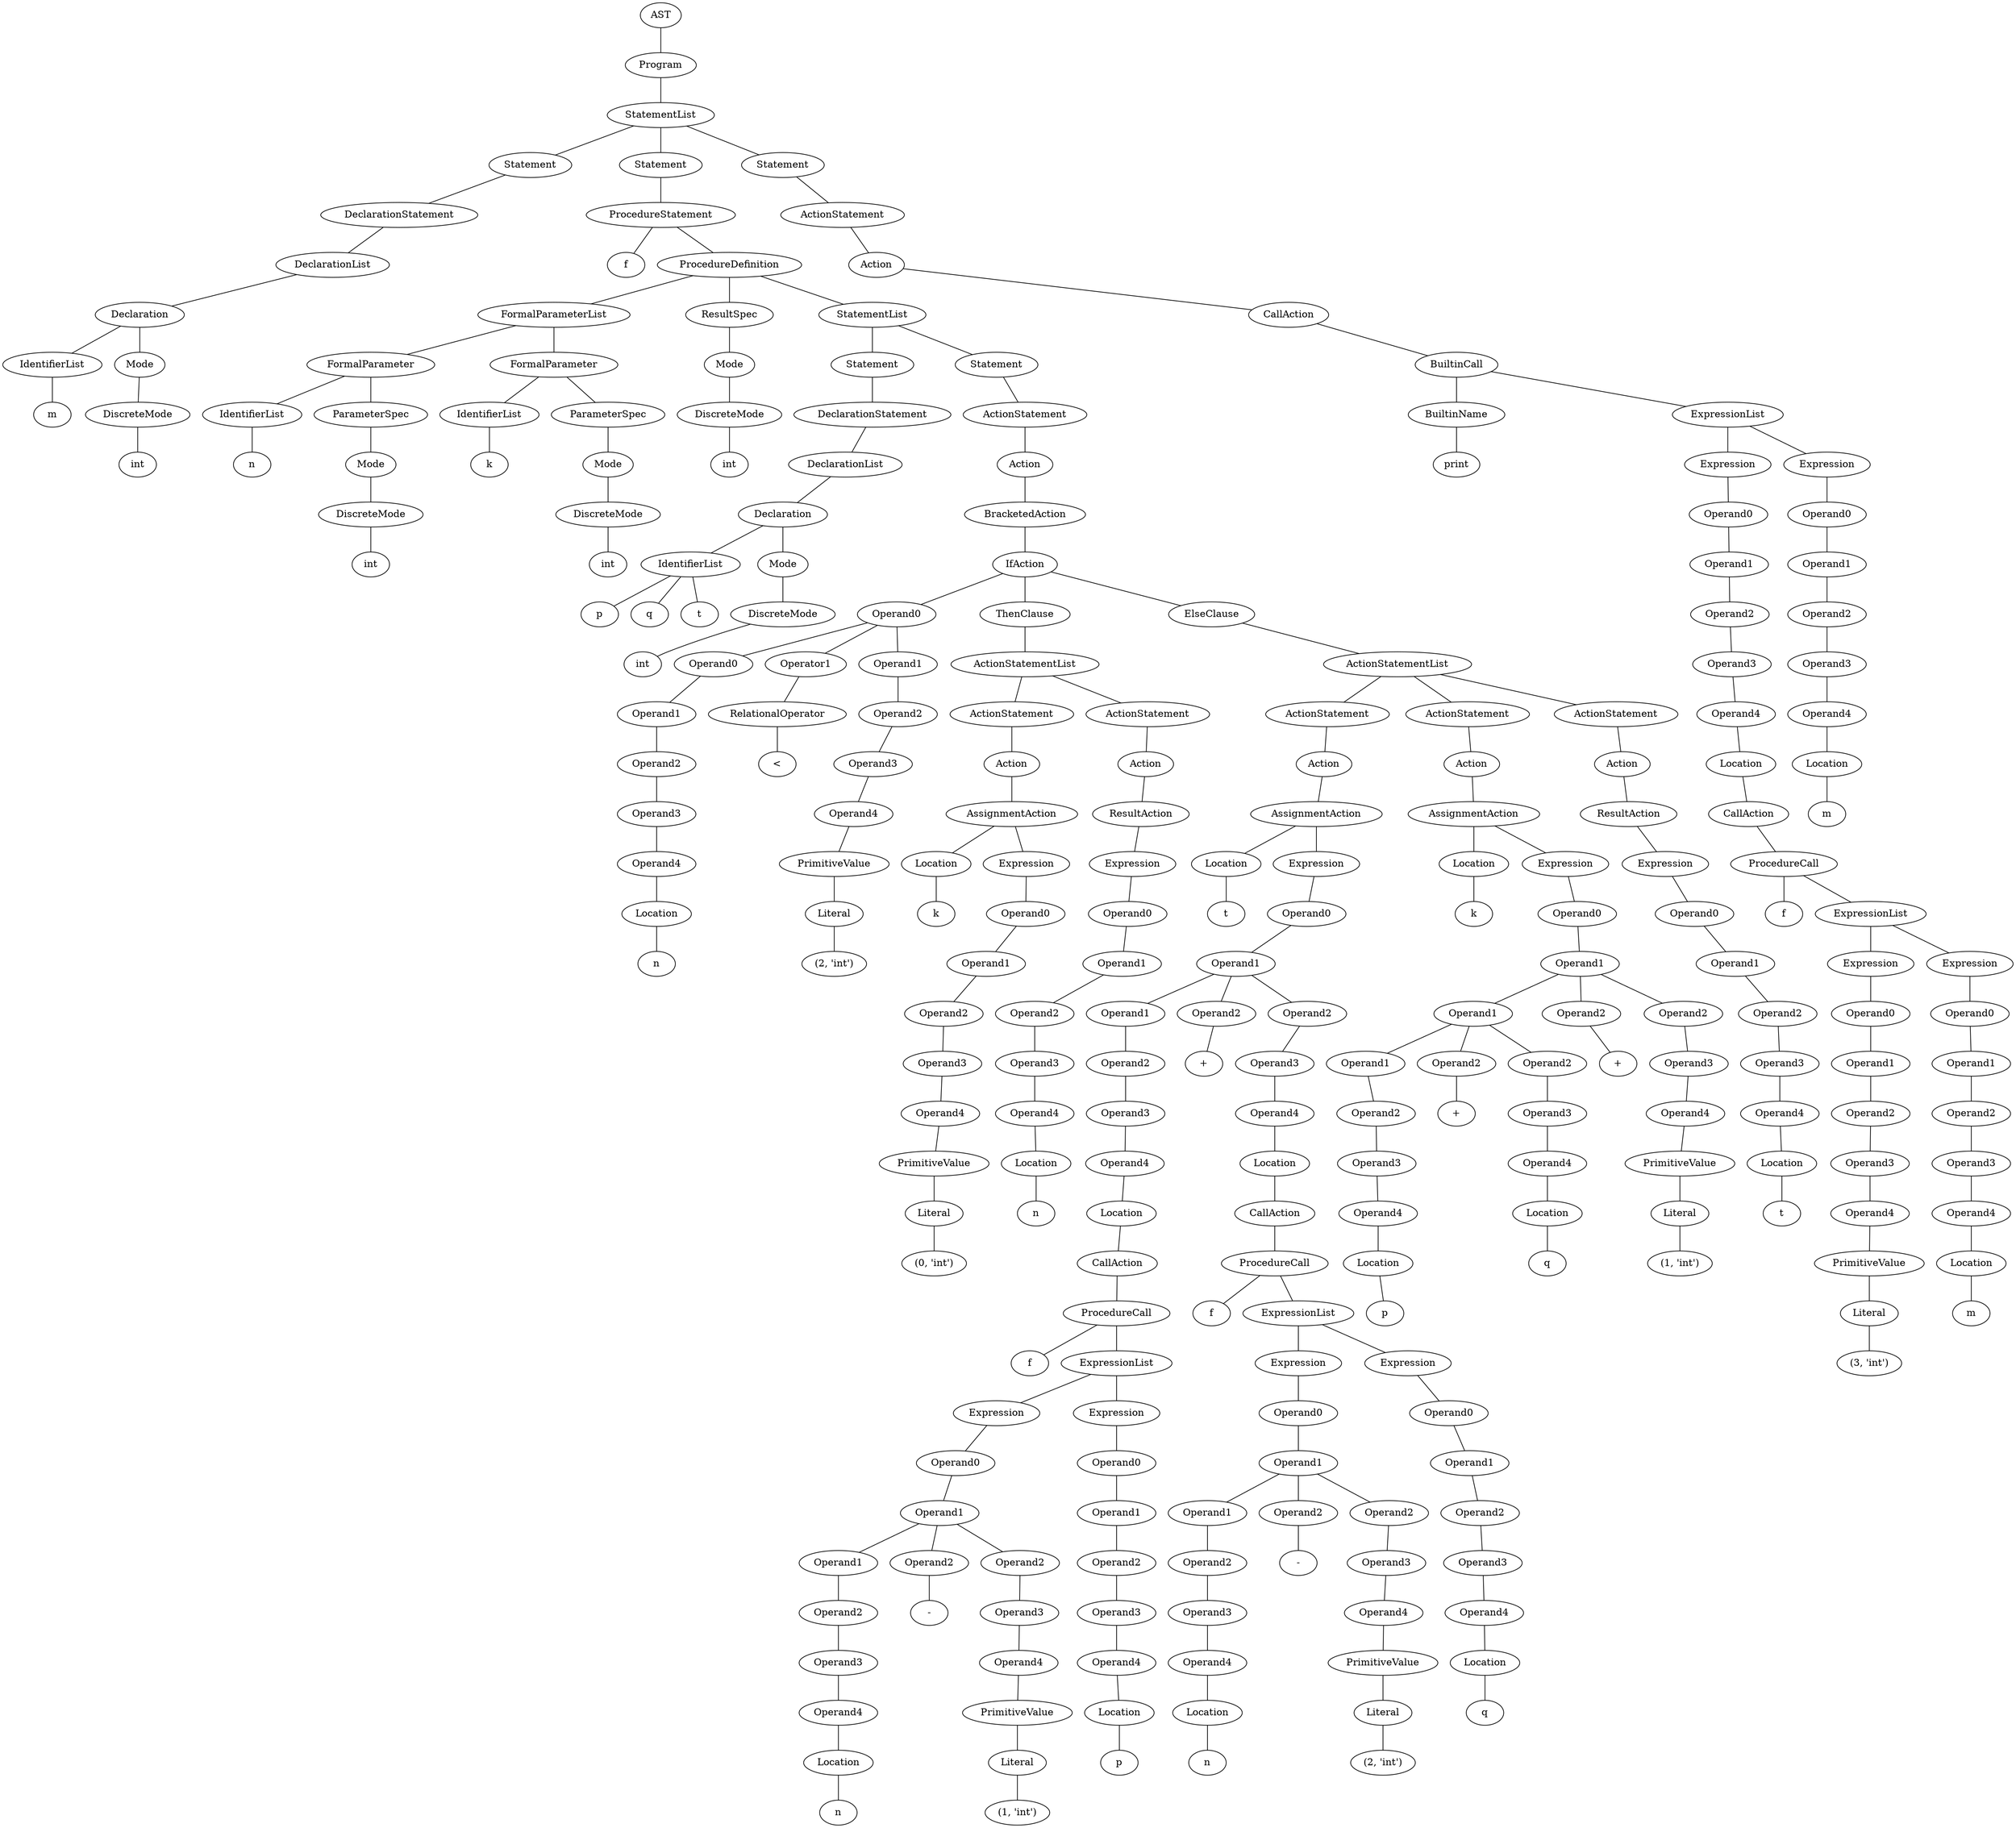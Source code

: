 graph G {
61844504 [label=AST];
61844896 [label=Program];
61844504 -- 61844896;
61844896 [label=Program];
61808368 [label=StatementList];
61844896 -- 61808368;
61808368 [label=StatementList];
64102296 [label=Statement];
61808368 -- 64102296;
64102296 [label=Statement];
61845008 [label=DeclarationStatement];
64102296 -- 61845008;
61845008 [label=DeclarationStatement];
61844784 [label=DeclarationList];
61845008 -- 61844784;
61844784 [label=DeclarationList];
61844728 [label=Declaration];
61844784 -- 61844728;
61844728 [label=Declaration];
58741704 [label=IdentifierList];
61844728 -- 58741704;
58741704 [label=IdentifierList];
11070347396306737299 [label=m];
58741704 -- 11070347396306737299;
51097840 [label=Mode];
61844728 -- 51097840;
51097840 [label=Mode];
56867640 [label=DiscreteMode];
51097840 -- 56867640;
56867640 [label=DiscreteMode];
11047943879066247917 [label=int];
56867640 -- 11047943879066247917;
61844448 [label=Statement];
61808368 -- 61844448;
61844448 [label=Statement];
61843160 [label=ProcedureStatement];
61844448 -- 61843160;
61843160 [label=ProcedureStatement];
9447092728562657263 [label=f];
61843160 -- 9447092728562657263;
61843440 [label=ProcedureDefinition];
61843160 -- 61843440;
61843440 [label=ProcedureDefinition];
61880416 [label=FormalParameterList];
61843440 -- 61880416;
61880416 [label=FormalParameterList];
61844056 [label=FormalParameter];
61880416 -- 61844056;
61844056 [label=FormalParameter];
61844336 [label=IdentifierList];
61844056 -- 61844336;
61844336 [label=IdentifierList];
10374345645850872202 [label=n];
61844336 -- 10374345645850872202;
61844168 [label=ParameterSpec];
61844056 -- 61844168;
61844168 [label=ParameterSpec];
61844280 [label=Mode];
61844168 -- 61844280;
61844280 [label=Mode];
61844672 [label=DiscreteMode];
61844280 -- 61844672;
61844672 [label=DiscreteMode];
10024252940799924016 [label=int];
61844672 -- 10024252940799924016;
61843720 [label=FormalParameter];
61880416 -- 61843720;
61843720 [label=FormalParameter];
61870208 [label=IdentifierList];
61843720 -- 61870208;
61870208 [label=IdentifierList];
11548011206398418686 [label=k];
61870208 -- 11548011206398418686;
61843776 [label=ParameterSpec];
61843720 -- 61843776;
61843776 [label=ParameterSpec];
61863360 [label=Mode];
61843776 -- 61863360;
61863360 [label=Mode];
61862520 [label=DiscreteMode];
61863360 -- 61862520;
61862520 [label=DiscreteMode];
13090038978309976017 [label=int];
61862520 -- 13090038978309976017;
61843664 [label=ResultSpec];
61843440 -- 61843664;
61843664 [label=ResultSpec];
61843384 [label=Mode];
61843664 -- 61843384;
61843384 [label=Mode];
56742464 [label=DiscreteMode];
61843384 -- 56742464;
56742464 [label=DiscreteMode];
10724601355520056656 [label=int];
56742464 -- 10724601355520056656;
61828344 [label=StatementList];
61843440 -- 61828344;
61828344 [label=StatementList];
61843104 [label=Statement];
61828344 -- 61843104;
61843104 [label=Statement];
61843832 [label=DeclarationStatement];
61843104 -- 61843832;
61843832 [label=DeclarationStatement];
61844000 [label=DeclarationList];
61843832 -- 61844000;
61844000 [label=DeclarationList];
61843048 [label=Declaration];
61844000 -- 61843048;
61843048 [label=Declaration];
61842936 [label=IdentifierList];
61843048 -- 61842936;
61842936 [label=IdentifierList];
12535702306951441420 [label=p];
61842936 -- 12535702306951441420;
12149138869365097403 [label=q];
61842936 -- 12149138869365097403;
10449937856774961078 [label=t];
61842936 -- 10449937856774961078;
61842880 [label=Mode];
61843048 -- 61842880;
61842880 [label=Mode];
61843552 [label=DiscreteMode];
61842880 -- 61843552;
61843552 [label=DiscreteMode];
9842283851727935008 [label=int];
61843552 -- 9842283851727935008;
61843496 [label=Statement];
61828344 -- 61843496;
61843496 [label=Statement];
61828008 [label=ActionStatement];
61843496 -- 61828008;
61828008 [label=ActionStatement];
61834184 [label=Action];
61828008 -- 61834184;
61834184 [label=Action];
61842768 [label=BracketedAction];
61834184 -- 61842768;
61842768 [label=BracketedAction];
61827784 [label=IfAction];
61842768 -- 61827784;
61827784 [label=IfAction];
61841760 [label=Operand0];
61827784 -- 61841760;
61841760 [label=Operand0];
61842488 [label=Operand0];
61841760 -- 61842488;
61842488 [label=Operand0];
61842544 [label=Operand1];
61842488 -- 61842544;
61842544 [label=Operand1];
61842600 [label=Operand2];
61842544 -- 61842600;
61842600 [label=Operand2];
61843272 [label=Operand3];
61842600 -- 61843272;
61843272 [label=Operand3];
61842992 [label=Operand4];
61843272 -- 61842992;
61842992 [label=Operand4];
61842712 [label=Location];
61842992 -- 61842712;
61842712 [label=Location];
10755055268889774777 [label=n];
61842712 -- 10755055268889774777;
61842656 [label=Operator1];
61841760 -- 61842656;
61842656 [label=Operator1];
61842432 [label=RelationalOperator];
61842656 -- 61842432;
61842432 [label=RelationalOperator];
9282938862056283973 [label="<"];
61842432 -- 9282938862056283973;
61841816 [label=Operand1];
61841760 -- 61841816;
61841816 [label=Operand1];
61841872 [label=Operand2];
61841816 -- 61841872;
61841872 [label=Operand2];
61841928 [label=Operand3];
61841872 -- 61841928;
61841928 [label=Operand3];
61842096 [label=Operand4];
61841928 -- 61842096;
61842096 [label=Operand4];
61842208 [label=PrimitiveValue];
61842096 -- 61842208;
61842208 [label=PrimitiveValue];
61842264 [label=Literal];
61842208 -- 61842264;
61842264 [label=Literal];
10687922136102133431 [label="(2, 'int')"];
61842264 -- 10687922136102133431;
61828456 [label=ThenClause];
61827784 -- 61828456;
61828456 [label=ThenClause];
61827840 [label=ActionStatementList];
61828456 -- 61827840;
61827840 [label=ActionStatementList];
61828624 [label=ActionStatement];
61827840 -- 61828624;
61828624 [label=ActionStatement];
61833400 [label=Action];
61828624 -- 61833400;
61833400 [label=Action];
61828736 [label=AssignmentAction];
61833400 -- 61828736;
61828736 [label=AssignmentAction];
61842376 [label=Location];
61828736 -- 61842376;
61842376 [label=Location];
11138791625792645708 [label=k];
61842376 -- 11138791625792645708;
61828792 [label=Expression];
61828736 -- 61828792;
61828792 [label=Expression];
61828848 [label=Operand0];
61828792 -- 61828848;
61828848 [label=Operand0];
61828904 [label=Operand1];
61828848 -- 61828904;
61828904 [label=Operand1];
61828960 [label=Operand2];
61828904 -- 61828960;
61828960 [label=Operand2];
61829016 [label=Operand3];
61828960 -- 61829016;
61829016 [label=Operand3];
61842152 [label=Operand4];
61829016 -- 61842152;
61842152 [label=Operand4];
61835528 [label=PrimitiveValue];
61842152 -- 61835528;
61835528 [label=PrimitiveValue];
61833288 [label=Literal];
61835528 -- 61833288;
61833288 [label=Literal];
13646507480603497256 [label="(0, 'int')"];
61833288 -- 13646507480603497256;
61827896 [label=ActionStatement];
61827840 -- 61827896;
61827896 [label=ActionStatement];
61828512 [label=Action];
61827896 -- 61828512;
61828512 [label=Action];
61828064 [label=ResultAction];
61828512 -- 61828064;
61828064 [label=ResultAction];
61828120 [label=Expression];
61828064 -- 61828120;
61828120 [label=Expression];
61828176 [label=Operand0];
61828120 -- 61828176;
61828176 [label=Operand0];
61828232 [label=Operand1];
61828176 -- 61828232;
61828232 [label=Operand1];
61828288 [label=Operand2];
61828232 -- 61828288;
61828288 [label=Operand2];
61829072 [label=Operand3];
61828288 -- 61829072;
61829072 [label=Operand3];
61828400 [label=Operand4];
61829072 -- 61828400;
61828400 [label=Operand4];
61833344 [label=Location];
61828400 -- 61833344;
61833344 [label=Location];
9275037052213958286 [label=n];
61833344 -- 9275037052213958286;
61814264 [label=ElseClause];
61827784 -- 61814264;
61814264 [label=ElseClause];
61813816 [label=ActionStatementList];
61814264 -- 61813816;
61813816 [label=ActionStatementList];
61825992 [label=ActionStatement];
61813816 -- 61825992;
61825992 [label=ActionStatement];
61828568 [label=Action];
61825992 -- 61828568;
61828568 [label=Action];
61815944 [label=AssignmentAction];
61828568 -- 61815944;
61815944 [label=AssignmentAction];
61842040 [label=Location];
61815944 -- 61842040;
61842040 [label=Location];
12581696261929925479 [label=t];
61842040 -- 12581696261929925479;
61816168 [label=Expression];
61815944 -- 61816168;
61816168 [label=Expression];
61826216 [label=Operand0];
61816168 -- 61826216;
61826216 [label=Operand0];
61816504 [label=Operand1];
61826216 -- 61816504;
61816504 [label=Operand1];
61826552 [label=Operand1];
61816504 -- 61826552;
61826552 [label=Operand1];
61826160 [label=Operand2];
61826552 -- 61826160;
61826160 [label=Operand2];
61827616 [label=Operand3];
61826160 -- 61827616;
61827616 [label=Operand3];
61826720 [label=Operand4];
61827616 -- 61826720;
61826720 [label=Operand4];
61826104 [label=Location];
61826720 -- 61826104;
61826104 [label=Location];
61827728 [label=CallAction];
61826104 -- 61827728;
61827728 [label=CallAction];
61826832 [label=ProcedureCall];
61827728 -- 61826832;
61826832 [label=ProcedureCall];
11961876729303923894 [label=f];
61826832 -- 11961876729303923894;
61826272 [label=ExpressionList];
61826832 -- 61826272;
61826272 [label=ExpressionList];
61826776 [label=Expression];
61826272 -- 61826776;
61826776 [label=Expression];
61827280 [label=Operand0];
61826776 -- 61827280;
61827280 [label=Operand0];
61826888 [label=Operand1];
61827280 -- 61826888;
61826888 [label=Operand1];
61827392 [label=Operand1];
61826888 -- 61827392;
61827392 [label=Operand1];
61827448 [label=Operand2];
61827392 -- 61827448;
61827448 [label=Operand2];
61841984 [label=Operand3];
61827448 -- 61841984;
61841984 [label=Operand3];
61827560 [label=Operand4];
61841984 -- 61827560;
61827560 [label=Operand4];
61827672 [label=Location];
61827560 -- 61827672;
61827672 [label=Location];
13167374566288978803 [label=n];
61827672 -- 13167374566288978803;
61827336 [label=Operand2];
61826888 -- 61827336;
61827336 [label=Operand2];
13082128265464119586 [label="-"];
61827336 -- 13082128265464119586;
61826944 [label=Operand2];
61826888 -- 61826944;
61826944 [label=Operand2];
61827000 [label=Operand3];
61826944 -- 61827000;
61827000 [label=Operand3];
61827112 [label=Operand4];
61827000 -- 61827112;
61827112 [label=Operand4];
61827168 [label=PrimitiveValue];
61827112 -- 61827168;
61827168 [label=PrimitiveValue];
61827504 [label=Literal];
61827168 -- 61827504;
61827504 [label=Literal];
11690898922835884117 [label="(1, 'int')"];
61827504 -- 11690898922835884117;
61826328 [label=Expression];
61826272 -- 61826328;
61826328 [label=Expression];
61826384 [label=Operand0];
61826328 -- 61826384;
61826384 [label=Operand0];
61826440 [label=Operand1];
61826384 -- 61826440;
61826440 [label=Operand1];
61826496 [label=Operand2];
61826440 -- 61826496;
61826496 [label=Operand2];
61826664 [label=Operand3];
61826496 -- 61826664;
61826664 [label=Operand3];
61826608 [label=Operand4];
61826664 -- 61826608;
61826608 [label=Operand4];
61827224 [label=Location];
61826608 -- 61827224;
61827224 [label=Location];
11472706988672248991 [label=p];
61827224 -- 11472706988672248991;
61827056 [label=Operand2];
61816504 -- 61827056;
61827056 [label=Operand2];
10501925668720484351 [label="+"];
61827056 -- 10501925668720484351;
61816112 [label=Operand2];
61816504 -- 61816112;
61816112 [label=Operand2];
61825824 [label=Operand3];
61816112 -- 61825824;
61825824 [label=Operand3];
61816784 [label=Operand4];
61825824 -- 61816784;
61816784 [label=Operand4];
61816056 [label=Location];
61816784 -- 61816056;
61816056 [label=Location];
61825936 [label=CallAction];
61816056 -- 61825936;
61825936 [label=CallAction];
61825264 [label=ProcedureCall];
61825936 -- 61825264;
61825264 [label=ProcedureCall];
9966310690545288813 [label=f];
61825264 -- 9966310690545288813;
61816224 [label=ExpressionList];
61825264 -- 61816224;
61816224 [label=ExpressionList];
61816728 [label=Expression];
61816224 -- 61816728;
61816728 [label=Expression];
61825488 [label=Operand0];
61816728 -- 61825488;
61825488 [label=Operand0];
61825096 [label=Operand1];
61825488 -- 61825096;
61825096 [label=Operand1];
61825600 [label=Operand1];
61825096 -- 61825600;
61825600 [label=Operand1];
61825656 [label=Operand2];
61825600 -- 61825656;
61825656 [label=Operand2];
61825880 [label=Operand3];
61825656 -- 61825880;
61825880 [label=Operand3];
61825768 [label=Operand4];
61825880 -- 61825768;
61825768 [label=Operand4];
61826048 [label=Location];
61825768 -- 61826048;
61826048 [label=Location];
13146017590476001872 [label=n];
61826048 -- 13146017590476001872;
61825544 [label=Operand2];
61825096 -- 61825544;
61825544 [label=Operand2];
13690138176227574284 [label="-"];
61825544 -- 13690138176227574284;
61825152 [label=Operand2];
61825096 -- 61825152;
61825152 [label=Operand2];
61825208 [label=Operand3];
61825152 -- 61825208;
61825208 [label=Operand3];
61825320 [label=Operand4];
61825208 -- 61825320;
61825320 [label=Operand4];
61825376 [label=PrimitiveValue];
61825320 -- 61825376;
61825376 [label=PrimitiveValue];
61825712 [label=Literal];
61825376 -- 61825712;
61825712 [label=Literal];
12900996247134195224 [label="(2, 'int')"];
61825712 -- 12900996247134195224;
61816280 [label=Expression];
61816224 -- 61816280;
61816280 [label=Expression];
61816336 [label=Operand0];
61816280 -- 61816336;
61816336 [label=Operand0];
61816392 [label=Operand1];
61816336 -- 61816392;
61816392 [label=Operand1];
61816448 [label=Operand2];
61816392 -- 61816448;
61816448 [label=Operand2];
61816616 [label=Operand3];
61816448 -- 61816616;
61816616 [label=Operand3];
61816560 [label=Operand4];
61816616 -- 61816560;
61816560 [label=Operand4];
61825432 [label=Location];
61816560 -- 61825432;
61825432 [label=Location];
10521025944656527142 [label=q];
61825432 -- 10521025944656527142;
61814600 [label=ActionStatement];
61813816 -- 61814600;
61814600 [label=ActionStatement];
61816000 [label=Action];
61814600 -- 61816000;
61816000 [label=Action];
61814488 [label=AssignmentAction];
61816000 -- 61814488;
61814488 [label=AssignmentAction];
61828680 [label=Location];
61814488 -- 61828680;
61828680 [label=Location];
9677881305524437056 [label=k];
61828680 -- 9677881305524437056;
61814544 [label=Expression];
61814488 -- 61814544;
61814544 [label=Expression];
61814936 [label=Operand0];
61814544 -- 61814936;
61814936 [label=Operand0];
61814656 [label=Operand1];
61814936 -- 61814656;
61814656 [label=Operand1];
61815048 [label=Operand1];
61814656 -- 61815048;
61815048 [label=Operand1];
61815496 [label=Operand1];
61815048 -- 61815496;
61815496 [label=Operand1];
61815552 [label=Operand2];
61815496 -- 61815552;
61815552 [label=Operand2];
61815720 [label=Operand3];
61815552 -- 61815720;
61815720 [label=Operand3];
61815664 [label=Operand4];
61815720 -- 61815664;
61815664 [label=Operand4];
61815832 [label=Location];
61815664 -- 61815832;
61815832 [label=Location];
10114363992484941246 [label=p];
61815832 -- 10114363992484941246;
61815440 [label=Operand2];
61815048 -- 61815440;
61815440 [label=Operand2];
10891683956496717832 [label="+"];
61815440 -- 10891683956496717832;
61815104 [label=Operand2];
61815048 -- 61815104;
61815104 [label=Operand2];
61815216 [label=Operand3];
61815104 -- 61815216;
61815216 [label=Operand3];
61815272 [label=Operand4];
61815216 -- 61815272;
61815272 [label=Operand4];
61815608 [label=Location];
61815272 -- 61815608;
61815608 [label=Location];
11931357885833826531 [label=q];
61815608 -- 11931357885833826531;
61815384 [label=Operand2];
61814656 -- 61815384;
61815384 [label=Operand2];
13070720921316755247 [label="+"];
61815384 -- 13070720921316755247;
61814712 [label=Operand2];
61814656 -- 61814712;
61814712 [label=Operand2];
61814768 [label=Operand3];
61814712 -- 61814768;
61814768 [label=Operand3];
61815328 [label=Operand4];
61814768 -- 61815328;
61815328 [label=Operand4];
61814824 [label=PrimitiveValue];
61815328 -- 61814824;
61814824 [label=PrimitiveValue];
61815160 [label=Literal];
61814824 -- 61815160;
61815160 [label=Literal];
13717164064170384735 [label="(1, 'int')"];
61815160 -- 13717164064170384735;
61813872 [label=ActionStatement];
61813816 -- 61813872;
61813872 [label=ActionStatement];
61814376 [label=Action];
61813872 -- 61814376;
61814376 [label=Action];
61813984 [label=ResultAction];
61814376 -- 61813984;
61813984 [label=ResultAction];
61814040 [label=Expression];
61813984 -- 61814040;
61814040 [label=Expression];
61814096 [label=Operand0];
61814040 -- 61814096;
61814096 [label=Operand0];
61815776 [label=Operand1];
61814096 -- 61815776;
61815776 [label=Operand1];
61815888 [label=Operand2];
61815776 -- 61815888;
61815888 [label=Operand2];
61814992 [label=Operand3];
61815888 -- 61814992;
61814992 [label=Operand3];
61814208 [label=Operand4];
61814992 -- 61814208;
61814208 [label=Operand4];
61816672 [label=Location];
61814208 -- 61816672;
61816672 [label=Location];
13327876993374663464 [label=t];
61816672 -- 13327876993374663464;
61844616 [label=Statement];
61808368 -- 61844616;
61844616 [label=Statement];
61807192 [label=ActionStatement];
61844616 -- 61807192;
61807192 [label=ActionStatement];
61807864 [label=Action];
61807192 -- 61807864;
61807864 [label=Action];
61844392 [label=CallAction];
61807864 -- 61844392;
61844392 [label=CallAction];
61808536 [label=BuiltinCall];
61844392 -- 61808536;
61808536 [label=BuiltinCall];
64071384 [label=BuiltinName];
61808536 -- 64071384;
64071384 [label=BuiltinName];
12466811680248126168 [label=print];
64071384 -- 12466811680248126168;
61808088 [label=ExpressionList];
61808536 -- 61808088;
61808088 [label=ExpressionList];
61812920 [label=Expression];
61808088 -- 61812920;
61812920 [label=Expression];
61813760 [label=Operand0];
61812920 -- 61813760;
61813760 [label=Operand0];
61813256 [label=Operand1];
61813760 -- 61813256;
61813256 [label=Operand1];
61812864 [label=Operand2];
61813256 -- 61812864;
61812864 [label=Operand2];
61843608 [label=Operand3];
61812864 -- 61843608;
61843608 [label=Operand3];
61813480 [label=Operand4];
61843608 -- 61813480;
61813480 [label=Operand4];
61812808 [label=Location];
61813480 -- 61812808;
61812808 [label=Location];
61843944 [label=CallAction];
61812808 -- 61843944;
61843944 [label=CallAction];
61843216 [label=ProcedureCall];
61843944 -- 61843216;
61843216 [label=ProcedureCall];
13813042683878925914 [label=f];
61843216 -- 13813042683878925914;
61812976 [label=ExpressionList];
61843216 -- 61812976;
61812976 [label=ExpressionList];
61814432 [label=Expression];
61812976 -- 61814432;
61814432 [label=Expression];
61813928 [label=Operand0];
61814432 -- 61813928;
61813928 [label=Operand0];
61813592 [label=Operand1];
61813928 -- 61813592;
61813592 [label=Operand1];
61813704 [label=Operand2];
61813592 -- 61813704;
61813704 [label=Operand2];
61814880 [label=Operand3];
61813704 -- 61814880;
61814880 [label=Operand3];
61845064 [label=Operand4];
61814880 -- 61845064;
61845064 [label=Operand4];
61844112 [label=PrimitiveValue];
61845064 -- 61844112;
61844112 [label=PrimitiveValue];
61813424 [label=Literal];
61844112 -- 61813424;
61813424 [label=Literal];
11380903152871338417 [label="(3, 'int')"];
61813424 -- 11380903152871338417;
61813032 [label=Expression];
61812976 -- 61813032;
61813032 [label=Expression];
61813088 [label=Operand0];
61813032 -- 61813088;
61813088 [label=Operand0];
61813144 [label=Operand1];
61813088 -- 61813144;
61813144 [label=Operand1];
61813200 [label=Operand2];
61813144 -- 61813200;
61813200 [label=Operand2];
61813368 [label=Operand3];
61813200 -- 61813368;
61813368 [label=Operand3];
61813312 [label=Operand4];
61813368 -- 61813312;
61813312 [label=Operand4];
61814152 [label=Location];
61813312 -- 61814152;
61814152 [label=Location];
12399983509002269222 [label=m];
61814152 -- 12399983509002269222;
61808144 [label=Expression];
61808088 -- 61808144;
61808144 [label=Expression];
61808200 [label=Operand0];
61808144 -- 61808200;
61808200 [label=Operand0];
61808256 [label=Operand1];
61808200 -- 61808256;
61808256 [label=Operand1];
61808312 [label=Operand2];
61808256 -- 61808312;
61808312 [label=Operand2];
61808480 [label=Operand3];
61808312 -- 61808480;
61808480 [label=Operand3];
61808424 [label=Operand4];
61808480 -- 61808424;
61808424 [label=Operand4];
61808592 [label=Location];
61808424 -- 61808592;
61808592 [label=Location];
9725165290602205482 [label=m];
61808592 -- 9725165290602205482;
}

